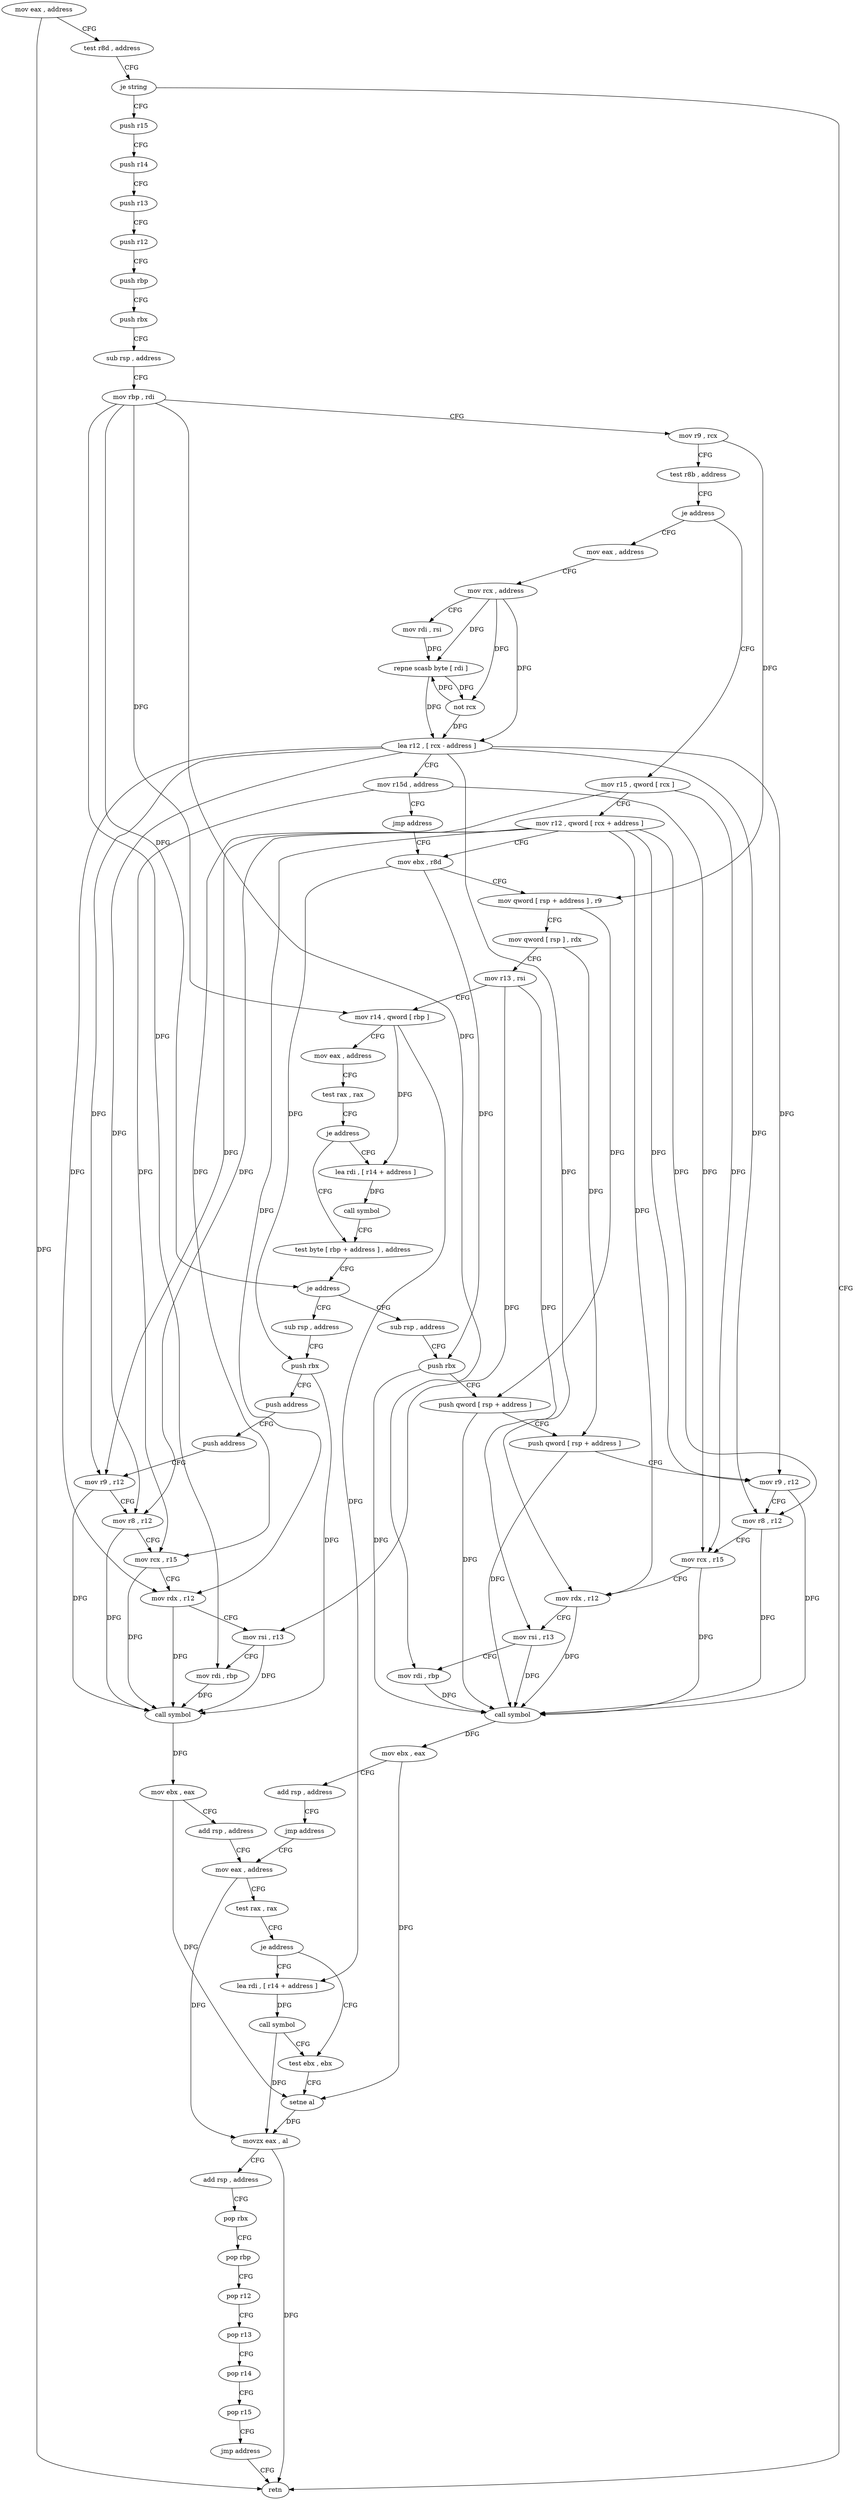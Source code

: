 digraph "func" {
"4372669" [label = "mov eax , address" ]
"4372674" [label = "test r8d , address" ]
"4372681" [label = "je string" ]
"4372685" [label = "push r15" ]
"4372683" [label = "retn" ]
"4372687" [label = "push r14" ]
"4372689" [label = "push r13" ]
"4372691" [label = "push r12" ]
"4372693" [label = "push rbp" ]
"4372694" [label = "push rbx" ]
"4372695" [label = "sub rsp , address" ]
"4372699" [label = "mov rbp , rdi" ]
"4372702" [label = "mov r9 , rcx" ]
"4372705" [label = "test r8b , address" ]
"4372709" [label = "je address" ]
"4372856" [label = "mov eax , address" ]
"4372715" [label = "mov r15 , qword [ rcx ]" ]
"4372861" [label = "mov rcx , address" ]
"4372868" [label = "mov rdi , rsi" ]
"4372871" [label = "repne scasb byte [ rdi ]" ]
"4372873" [label = "not rcx" ]
"4372876" [label = "lea r12 , [ rcx - address ]" ]
"4372880" [label = "mov r15d , address" ]
"4372886" [label = "jmp address" ]
"4372722" [label = "mov ebx , r8d" ]
"4372718" [label = "mov r12 , qword [ rcx + address ]" ]
"4372725" [label = "mov qword [ rsp + address ] , r9" ]
"4372730" [label = "mov qword [ rsp ] , rdx" ]
"4372734" [label = "mov r13 , rsi" ]
"4372737" [label = "mov r14 , qword [ rbp ]" ]
"4372741" [label = "mov eax , address" ]
"4372746" [label = "test rax , rax" ]
"4372749" [label = "je address" ]
"4372763" [label = "test byte [ rbp + address ] , address" ]
"4372751" [label = "lea rdi , [ r14 + address ]" ]
"4372767" [label = "je address" ]
"4372891" [label = "sub rsp , address" ]
"4372769" [label = "sub rsp , address" ]
"4372758" [label = "call symbol" ]
"4372895" [label = "push rbx" ]
"4372896" [label = "push qword [ rsp + address ]" ]
"4372900" [label = "push qword [ rsp + address ]" ]
"4372904" [label = "mov r9 , r12" ]
"4372907" [label = "mov r8 , r12" ]
"4372910" [label = "mov rcx , r15" ]
"4372913" [label = "mov rdx , r12" ]
"4372916" [label = "mov rsi , r13" ]
"4372919" [label = "mov rdi , rbp" ]
"4372922" [label = "call symbol" ]
"4372927" [label = "mov ebx , eax" ]
"4372929" [label = "add rsp , address" ]
"4372933" [label = "jmp address" ]
"4372807" [label = "mov eax , address" ]
"4372773" [label = "push rbx" ]
"4372774" [label = "push address" ]
"4372776" [label = "push address" ]
"4372778" [label = "mov r9 , r12" ]
"4372781" [label = "mov r8 , r12" ]
"4372784" [label = "mov rcx , r15" ]
"4372787" [label = "mov rdx , r12" ]
"4372790" [label = "mov rsi , r13" ]
"4372793" [label = "mov rdi , rbp" ]
"4372796" [label = "call symbol" ]
"4372801" [label = "mov ebx , eax" ]
"4372803" [label = "add rsp , address" ]
"4372812" [label = "test rax , rax" ]
"4372815" [label = "je address" ]
"4372829" [label = "test ebx , ebx" ]
"4372817" [label = "lea rdi , [ r14 + address ]" ]
"4372831" [label = "setne al" ]
"4372834" [label = "movzx eax , al" ]
"4372837" [label = "add rsp , address" ]
"4372841" [label = "pop rbx" ]
"4372842" [label = "pop rbp" ]
"4372843" [label = "pop r12" ]
"4372845" [label = "pop r13" ]
"4372847" [label = "pop r14" ]
"4372849" [label = "pop r15" ]
"4372851" [label = "jmp address" ]
"4372824" [label = "call symbol" ]
"4372669" -> "4372674" [ label = "CFG" ]
"4372669" -> "4372683" [ label = "DFG" ]
"4372674" -> "4372681" [ label = "CFG" ]
"4372681" -> "4372685" [ label = "CFG" ]
"4372681" -> "4372683" [ label = "CFG" ]
"4372685" -> "4372687" [ label = "CFG" ]
"4372687" -> "4372689" [ label = "CFG" ]
"4372689" -> "4372691" [ label = "CFG" ]
"4372691" -> "4372693" [ label = "CFG" ]
"4372693" -> "4372694" [ label = "CFG" ]
"4372694" -> "4372695" [ label = "CFG" ]
"4372695" -> "4372699" [ label = "CFG" ]
"4372699" -> "4372702" [ label = "CFG" ]
"4372699" -> "4372737" [ label = "DFG" ]
"4372699" -> "4372767" [ label = "DFG" ]
"4372699" -> "4372919" [ label = "DFG" ]
"4372699" -> "4372793" [ label = "DFG" ]
"4372702" -> "4372705" [ label = "CFG" ]
"4372702" -> "4372725" [ label = "DFG" ]
"4372705" -> "4372709" [ label = "CFG" ]
"4372709" -> "4372856" [ label = "CFG" ]
"4372709" -> "4372715" [ label = "CFG" ]
"4372856" -> "4372861" [ label = "CFG" ]
"4372715" -> "4372718" [ label = "CFG" ]
"4372715" -> "4372910" [ label = "DFG" ]
"4372715" -> "4372784" [ label = "DFG" ]
"4372861" -> "4372868" [ label = "CFG" ]
"4372861" -> "4372871" [ label = "DFG" ]
"4372861" -> "4372873" [ label = "DFG" ]
"4372861" -> "4372876" [ label = "DFG" ]
"4372868" -> "4372871" [ label = "DFG" ]
"4372871" -> "4372873" [ label = "DFG" ]
"4372871" -> "4372876" [ label = "DFG" ]
"4372873" -> "4372876" [ label = "DFG" ]
"4372873" -> "4372871" [ label = "DFG" ]
"4372876" -> "4372880" [ label = "CFG" ]
"4372876" -> "4372904" [ label = "DFG" ]
"4372876" -> "4372907" [ label = "DFG" ]
"4372876" -> "4372913" [ label = "DFG" ]
"4372876" -> "4372778" [ label = "DFG" ]
"4372876" -> "4372781" [ label = "DFG" ]
"4372876" -> "4372787" [ label = "DFG" ]
"4372880" -> "4372886" [ label = "CFG" ]
"4372880" -> "4372910" [ label = "DFG" ]
"4372880" -> "4372784" [ label = "DFG" ]
"4372886" -> "4372722" [ label = "CFG" ]
"4372722" -> "4372725" [ label = "CFG" ]
"4372722" -> "4372895" [ label = "DFG" ]
"4372722" -> "4372773" [ label = "DFG" ]
"4372718" -> "4372722" [ label = "CFG" ]
"4372718" -> "4372904" [ label = "DFG" ]
"4372718" -> "4372907" [ label = "DFG" ]
"4372718" -> "4372913" [ label = "DFG" ]
"4372718" -> "4372778" [ label = "DFG" ]
"4372718" -> "4372781" [ label = "DFG" ]
"4372718" -> "4372787" [ label = "DFG" ]
"4372725" -> "4372730" [ label = "CFG" ]
"4372725" -> "4372896" [ label = "DFG" ]
"4372730" -> "4372734" [ label = "CFG" ]
"4372730" -> "4372900" [ label = "DFG" ]
"4372734" -> "4372737" [ label = "CFG" ]
"4372734" -> "4372916" [ label = "DFG" ]
"4372734" -> "4372790" [ label = "DFG" ]
"4372737" -> "4372741" [ label = "CFG" ]
"4372737" -> "4372751" [ label = "DFG" ]
"4372737" -> "4372817" [ label = "DFG" ]
"4372741" -> "4372746" [ label = "CFG" ]
"4372746" -> "4372749" [ label = "CFG" ]
"4372749" -> "4372763" [ label = "CFG" ]
"4372749" -> "4372751" [ label = "CFG" ]
"4372763" -> "4372767" [ label = "CFG" ]
"4372751" -> "4372758" [ label = "DFG" ]
"4372767" -> "4372891" [ label = "CFG" ]
"4372767" -> "4372769" [ label = "CFG" ]
"4372891" -> "4372895" [ label = "CFG" ]
"4372769" -> "4372773" [ label = "CFG" ]
"4372758" -> "4372763" [ label = "CFG" ]
"4372895" -> "4372896" [ label = "CFG" ]
"4372895" -> "4372922" [ label = "DFG" ]
"4372896" -> "4372900" [ label = "CFG" ]
"4372896" -> "4372922" [ label = "DFG" ]
"4372900" -> "4372904" [ label = "CFG" ]
"4372900" -> "4372922" [ label = "DFG" ]
"4372904" -> "4372907" [ label = "CFG" ]
"4372904" -> "4372922" [ label = "DFG" ]
"4372907" -> "4372910" [ label = "CFG" ]
"4372907" -> "4372922" [ label = "DFG" ]
"4372910" -> "4372913" [ label = "CFG" ]
"4372910" -> "4372922" [ label = "DFG" ]
"4372913" -> "4372916" [ label = "CFG" ]
"4372913" -> "4372922" [ label = "DFG" ]
"4372916" -> "4372919" [ label = "CFG" ]
"4372916" -> "4372922" [ label = "DFG" ]
"4372919" -> "4372922" [ label = "DFG" ]
"4372922" -> "4372927" [ label = "DFG" ]
"4372927" -> "4372929" [ label = "CFG" ]
"4372927" -> "4372831" [ label = "DFG" ]
"4372929" -> "4372933" [ label = "CFG" ]
"4372933" -> "4372807" [ label = "CFG" ]
"4372807" -> "4372812" [ label = "CFG" ]
"4372807" -> "4372834" [ label = "DFG" ]
"4372773" -> "4372774" [ label = "CFG" ]
"4372773" -> "4372796" [ label = "DFG" ]
"4372774" -> "4372776" [ label = "CFG" ]
"4372776" -> "4372778" [ label = "CFG" ]
"4372778" -> "4372781" [ label = "CFG" ]
"4372778" -> "4372796" [ label = "DFG" ]
"4372781" -> "4372784" [ label = "CFG" ]
"4372781" -> "4372796" [ label = "DFG" ]
"4372784" -> "4372787" [ label = "CFG" ]
"4372784" -> "4372796" [ label = "DFG" ]
"4372787" -> "4372790" [ label = "CFG" ]
"4372787" -> "4372796" [ label = "DFG" ]
"4372790" -> "4372793" [ label = "CFG" ]
"4372790" -> "4372796" [ label = "DFG" ]
"4372793" -> "4372796" [ label = "DFG" ]
"4372796" -> "4372801" [ label = "DFG" ]
"4372801" -> "4372803" [ label = "CFG" ]
"4372801" -> "4372831" [ label = "DFG" ]
"4372803" -> "4372807" [ label = "CFG" ]
"4372812" -> "4372815" [ label = "CFG" ]
"4372815" -> "4372829" [ label = "CFG" ]
"4372815" -> "4372817" [ label = "CFG" ]
"4372829" -> "4372831" [ label = "CFG" ]
"4372817" -> "4372824" [ label = "DFG" ]
"4372831" -> "4372834" [ label = "DFG" ]
"4372834" -> "4372837" [ label = "CFG" ]
"4372834" -> "4372683" [ label = "DFG" ]
"4372837" -> "4372841" [ label = "CFG" ]
"4372841" -> "4372842" [ label = "CFG" ]
"4372842" -> "4372843" [ label = "CFG" ]
"4372843" -> "4372845" [ label = "CFG" ]
"4372845" -> "4372847" [ label = "CFG" ]
"4372847" -> "4372849" [ label = "CFG" ]
"4372849" -> "4372851" [ label = "CFG" ]
"4372851" -> "4372683" [ label = "CFG" ]
"4372824" -> "4372829" [ label = "CFG" ]
"4372824" -> "4372834" [ label = "DFG" ]
}
